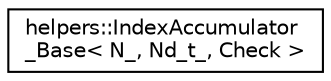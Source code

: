 digraph "Graphical Class Hierarchy"
{
 // LATEX_PDF_SIZE
  edge [fontname="Helvetica",fontsize="10",labelfontname="Helvetica",labelfontsize="10"];
  node [fontname="Helvetica",fontsize="10",shape=record];
  rankdir="LR";
  Node0 [label="helpers::IndexAccumulator\l_Base\< N_, Nd_t_, Check \>",height=0.2,width=0.4,color="black", fillcolor="white", style="filled",URL="$classhelpers_1_1IndexAccumulator__Base.html",tooltip="Parent class of IndexAccumulator."];
}
